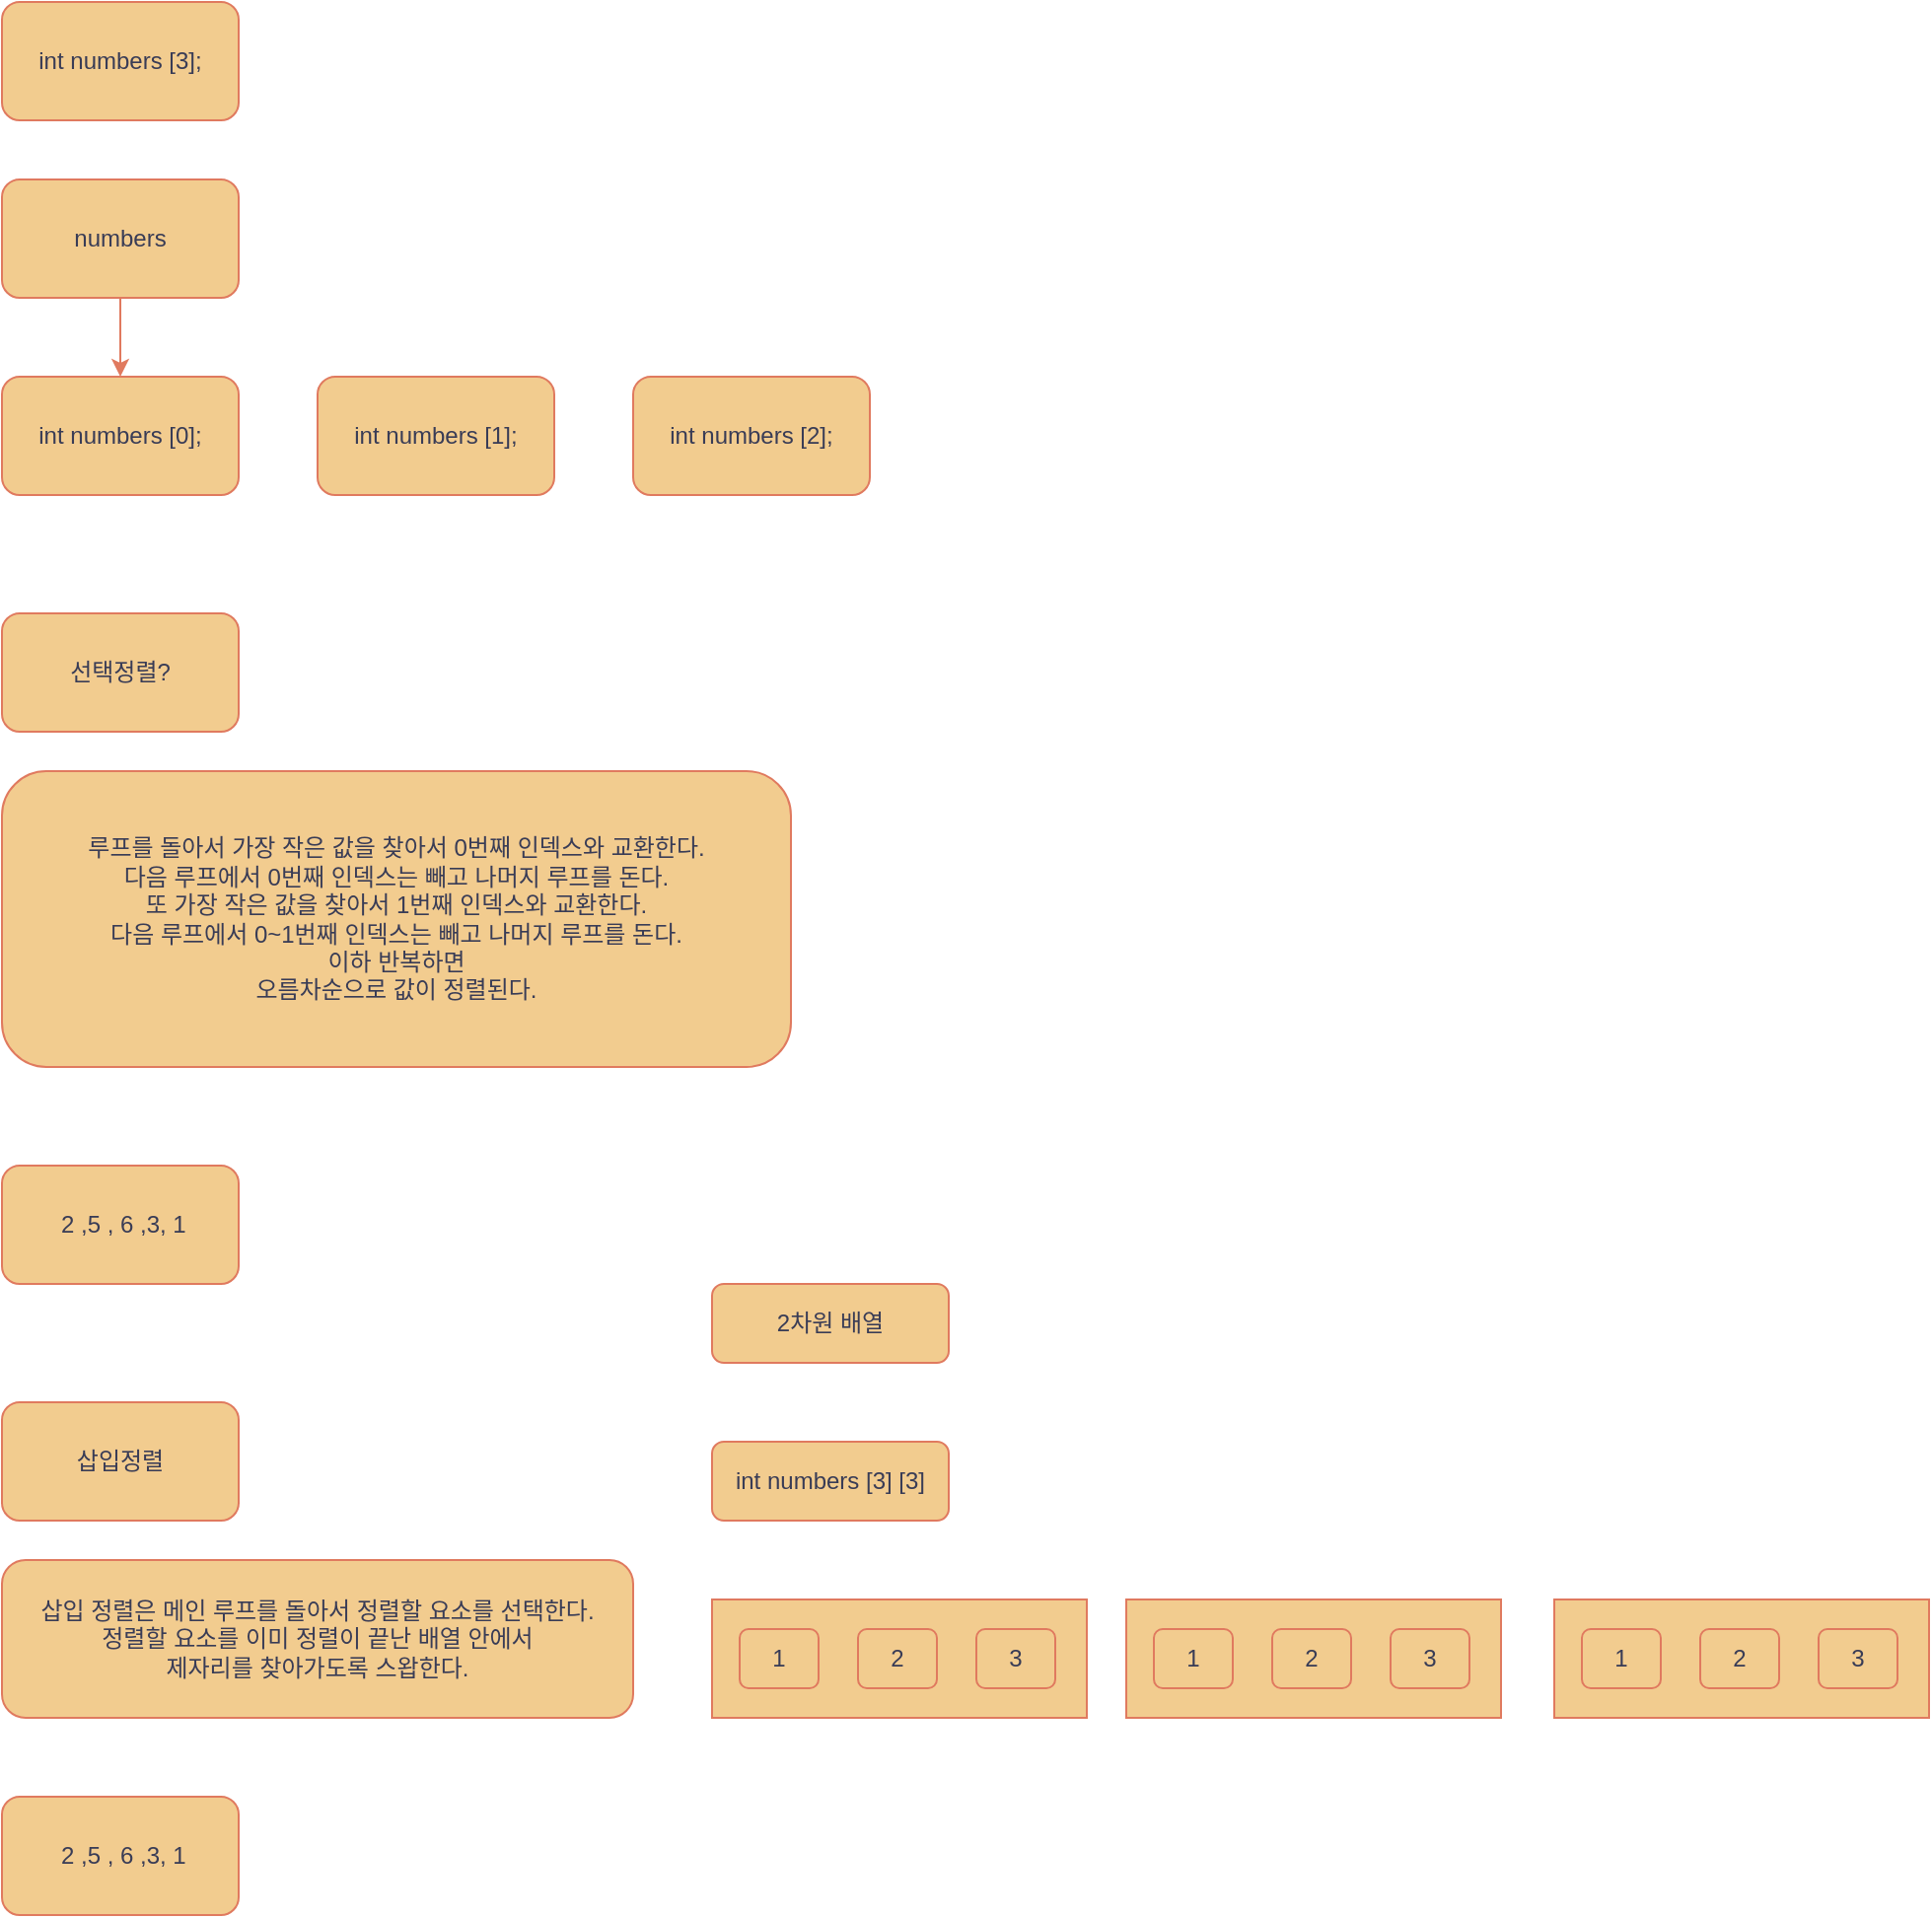 <mxfile version="21.2.8" type="device">
  <diagram name="페이지-1" id="eF9I_A2l840-qIare7JL">
    <mxGraphModel dx="1147" dy="675" grid="1" gridSize="10" guides="1" tooltips="1" connect="1" arrows="1" fold="1" page="1" pageScale="1" pageWidth="827" pageHeight="1169" math="0" shadow="0">
      <root>
        <mxCell id="0" />
        <mxCell id="1" parent="0" />
        <mxCell id="8HiVLzLvZXMp7pnqKMNH-1" value="int numbers [3];" style="rounded=1;whiteSpace=wrap;html=1;labelBackgroundColor=none;fillColor=#F2CC8F;strokeColor=#E07A5F;fontColor=#393C56;" vertex="1" parent="1">
          <mxGeometry x="40" y="50" width="120" height="60" as="geometry" />
        </mxCell>
        <mxCell id="8HiVLzLvZXMp7pnqKMNH-2" value="int numbers [0];" style="rounded=1;whiteSpace=wrap;html=1;labelBackgroundColor=none;fillColor=#F2CC8F;strokeColor=#E07A5F;fontColor=#393C56;" vertex="1" parent="1">
          <mxGeometry x="40" y="240" width="120" height="60" as="geometry" />
        </mxCell>
        <mxCell id="8HiVLzLvZXMp7pnqKMNH-3" value="int numbers [1];" style="rounded=1;whiteSpace=wrap;html=1;labelBackgroundColor=none;fillColor=#F2CC8F;strokeColor=#E07A5F;fontColor=#393C56;" vertex="1" parent="1">
          <mxGeometry x="200" y="240" width="120" height="60" as="geometry" />
        </mxCell>
        <mxCell id="8HiVLzLvZXMp7pnqKMNH-4" value="int numbers [2];" style="rounded=1;whiteSpace=wrap;html=1;labelBackgroundColor=none;fillColor=#F2CC8F;strokeColor=#E07A5F;fontColor=#393C56;" vertex="1" parent="1">
          <mxGeometry x="360" y="240" width="120" height="60" as="geometry" />
        </mxCell>
        <mxCell id="8HiVLzLvZXMp7pnqKMNH-6" style="edgeStyle=orthogonalEdgeStyle;rounded=0;orthogonalLoop=1;jettySize=auto;html=1;entryX=0.5;entryY=0;entryDx=0;entryDy=0;strokeColor=#E07A5F;fontColor=#393C56;fillColor=#F2CC8F;" edge="1" parent="1" source="8HiVLzLvZXMp7pnqKMNH-5" target="8HiVLzLvZXMp7pnqKMNH-2">
          <mxGeometry relative="1" as="geometry" />
        </mxCell>
        <mxCell id="8HiVLzLvZXMp7pnqKMNH-5" value="numbers" style="rounded=1;whiteSpace=wrap;html=1;labelBackgroundColor=none;fillColor=#F2CC8F;strokeColor=#E07A5F;fontColor=#393C56;" vertex="1" parent="1">
          <mxGeometry x="40" y="140" width="120" height="60" as="geometry" />
        </mxCell>
        <mxCell id="8HiVLzLvZXMp7pnqKMNH-7" value="선택정렬?" style="rounded=1;whiteSpace=wrap;html=1;labelBackgroundColor=none;fillColor=#F2CC8F;strokeColor=#E07A5F;fontColor=#393C56;" vertex="1" parent="1">
          <mxGeometry x="40" y="360" width="120" height="60" as="geometry" />
        </mxCell>
        <mxCell id="8HiVLzLvZXMp7pnqKMNH-8" value="루프를 돌아서 가장 작은 값을 찾아서 0번째 인덱스와 교환한다.&lt;br&gt;다음 루프에서 0번째 인덱스는 빼고 나머지 루프를 돈다.&lt;br&gt;또 가장 작은 값을 찾아서 1번째 인덱스와 교환한다.&lt;br&gt;다음 루프에서 0~1번째 인덱스는 빼고 나머지 루프를 돈다.&lt;br&gt;이하 반복하면&lt;br&gt;오름차순으로 값이 정렬된다." style="rounded=1;whiteSpace=wrap;html=1;labelBackgroundColor=none;fillColor=#F2CC8F;strokeColor=#E07A5F;fontColor=#393C56;" vertex="1" parent="1">
          <mxGeometry x="40" y="440" width="400" height="150" as="geometry" />
        </mxCell>
        <mxCell id="8HiVLzLvZXMp7pnqKMNH-10" value="&amp;nbsp;2 ,5 , 6 ,3, 1" style="rounded=1;whiteSpace=wrap;html=1;labelBackgroundColor=none;fillColor=#F2CC8F;strokeColor=#E07A5F;fontColor=#393C56;" vertex="1" parent="1">
          <mxGeometry x="40" y="640" width="120" height="60" as="geometry" />
        </mxCell>
        <mxCell id="8HiVLzLvZXMp7pnqKMNH-11" value="삽입 정렬은 메인 루프를 돌아서 정렬할 요소를 선택한다.&lt;br&gt;정렬할 요소를 이미 정렬이 끝난 배열 안에서&lt;br&gt;제자리를 찾아가도록 스왑한다." style="rounded=1;whiteSpace=wrap;html=1;labelBackgroundColor=none;fillColor=#F2CC8F;strokeColor=#E07A5F;fontColor=#393C56;" vertex="1" parent="1">
          <mxGeometry x="40" y="840" width="320" height="80" as="geometry" />
        </mxCell>
        <mxCell id="8HiVLzLvZXMp7pnqKMNH-12" value="삽입정렬" style="rounded=1;whiteSpace=wrap;html=1;labelBackgroundColor=none;fillColor=#F2CC8F;strokeColor=#E07A5F;fontColor=#393C56;" vertex="1" parent="1">
          <mxGeometry x="40" y="760" width="120" height="60" as="geometry" />
        </mxCell>
        <mxCell id="8HiVLzLvZXMp7pnqKMNH-13" value="&amp;nbsp;2 ,5 , 6 ,3, 1" style="rounded=1;whiteSpace=wrap;html=1;labelBackgroundColor=none;fillColor=#F2CC8F;strokeColor=#E07A5F;fontColor=#393C56;" vertex="1" parent="1">
          <mxGeometry x="40" y="960" width="120" height="60" as="geometry" />
        </mxCell>
        <mxCell id="8HiVLzLvZXMp7pnqKMNH-14" value="2차원 배열" style="rounded=1;whiteSpace=wrap;html=1;labelBackgroundColor=none;fillColor=#F2CC8F;strokeColor=#E07A5F;fontColor=#393C56;" vertex="1" parent="1">
          <mxGeometry x="400" y="700" width="120" height="40" as="geometry" />
        </mxCell>
        <mxCell id="8HiVLzLvZXMp7pnqKMNH-19" value="" style="group" vertex="1" connectable="0" parent="1">
          <mxGeometry x="400" y="860" width="190" height="60" as="geometry" />
        </mxCell>
        <mxCell id="8HiVLzLvZXMp7pnqKMNH-18" value="" style="rounded=0;whiteSpace=wrap;html=1;strokeColor=#E07A5F;fontColor=#393C56;fillColor=#F2CC8F;" vertex="1" parent="8HiVLzLvZXMp7pnqKMNH-19">
          <mxGeometry width="190" height="60" as="geometry" />
        </mxCell>
        <mxCell id="8HiVLzLvZXMp7pnqKMNH-15" value="1" style="rounded=1;whiteSpace=wrap;html=1;labelBackgroundColor=none;fillColor=#F2CC8F;strokeColor=#E07A5F;fontColor=#393C56;" vertex="1" parent="8HiVLzLvZXMp7pnqKMNH-19">
          <mxGeometry x="14" y="15" width="40" height="30" as="geometry" />
        </mxCell>
        <mxCell id="8HiVLzLvZXMp7pnqKMNH-16" value="2" style="rounded=1;whiteSpace=wrap;html=1;labelBackgroundColor=none;fillColor=#F2CC8F;strokeColor=#E07A5F;fontColor=#393C56;" vertex="1" parent="8HiVLzLvZXMp7pnqKMNH-19">
          <mxGeometry x="74" y="15" width="40" height="30" as="geometry" />
        </mxCell>
        <mxCell id="8HiVLzLvZXMp7pnqKMNH-17" value="3" style="rounded=1;whiteSpace=wrap;html=1;labelBackgroundColor=none;fillColor=#F2CC8F;strokeColor=#E07A5F;fontColor=#393C56;" vertex="1" parent="8HiVLzLvZXMp7pnqKMNH-19">
          <mxGeometry x="134" y="15" width="40" height="30" as="geometry" />
        </mxCell>
        <mxCell id="8HiVLzLvZXMp7pnqKMNH-20" value="" style="group" vertex="1" connectable="0" parent="1">
          <mxGeometry x="827" y="860" width="190" height="60" as="geometry" />
        </mxCell>
        <mxCell id="8HiVLzLvZXMp7pnqKMNH-21" value="" style="rounded=0;whiteSpace=wrap;html=1;strokeColor=#E07A5F;fontColor=#393C56;fillColor=#F2CC8F;" vertex="1" parent="8HiVLzLvZXMp7pnqKMNH-20">
          <mxGeometry width="190" height="60" as="geometry" />
        </mxCell>
        <mxCell id="8HiVLzLvZXMp7pnqKMNH-22" value="1" style="rounded=1;whiteSpace=wrap;html=1;labelBackgroundColor=none;fillColor=#F2CC8F;strokeColor=#E07A5F;fontColor=#393C56;" vertex="1" parent="8HiVLzLvZXMp7pnqKMNH-20">
          <mxGeometry x="14" y="15" width="40" height="30" as="geometry" />
        </mxCell>
        <mxCell id="8HiVLzLvZXMp7pnqKMNH-23" value="2" style="rounded=1;whiteSpace=wrap;html=1;labelBackgroundColor=none;fillColor=#F2CC8F;strokeColor=#E07A5F;fontColor=#393C56;" vertex="1" parent="8HiVLzLvZXMp7pnqKMNH-20">
          <mxGeometry x="74" y="15" width="40" height="30" as="geometry" />
        </mxCell>
        <mxCell id="8HiVLzLvZXMp7pnqKMNH-24" value="3" style="rounded=1;whiteSpace=wrap;html=1;labelBackgroundColor=none;fillColor=#F2CC8F;strokeColor=#E07A5F;fontColor=#393C56;" vertex="1" parent="8HiVLzLvZXMp7pnqKMNH-20">
          <mxGeometry x="134" y="15" width="40" height="30" as="geometry" />
        </mxCell>
        <mxCell id="8HiVLzLvZXMp7pnqKMNH-25" value="" style="group" vertex="1" connectable="0" parent="1">
          <mxGeometry x="610" y="860" width="190" height="60" as="geometry" />
        </mxCell>
        <mxCell id="8HiVLzLvZXMp7pnqKMNH-26" value="" style="rounded=0;whiteSpace=wrap;html=1;strokeColor=#E07A5F;fontColor=#393C56;fillColor=#F2CC8F;" vertex="1" parent="8HiVLzLvZXMp7pnqKMNH-25">
          <mxGeometry width="190" height="60" as="geometry" />
        </mxCell>
        <mxCell id="8HiVLzLvZXMp7pnqKMNH-27" value="1" style="rounded=1;whiteSpace=wrap;html=1;labelBackgroundColor=none;fillColor=#F2CC8F;strokeColor=#E07A5F;fontColor=#393C56;" vertex="1" parent="8HiVLzLvZXMp7pnqKMNH-25">
          <mxGeometry x="14" y="15" width="40" height="30" as="geometry" />
        </mxCell>
        <mxCell id="8HiVLzLvZXMp7pnqKMNH-28" value="2" style="rounded=1;whiteSpace=wrap;html=1;labelBackgroundColor=none;fillColor=#F2CC8F;strokeColor=#E07A5F;fontColor=#393C56;" vertex="1" parent="8HiVLzLvZXMp7pnqKMNH-25">
          <mxGeometry x="74" y="15" width="40" height="30" as="geometry" />
        </mxCell>
        <mxCell id="8HiVLzLvZXMp7pnqKMNH-29" value="3" style="rounded=1;whiteSpace=wrap;html=1;labelBackgroundColor=none;fillColor=#F2CC8F;strokeColor=#E07A5F;fontColor=#393C56;" vertex="1" parent="8HiVLzLvZXMp7pnqKMNH-25">
          <mxGeometry x="134" y="15" width="40" height="30" as="geometry" />
        </mxCell>
        <mxCell id="8HiVLzLvZXMp7pnqKMNH-31" value="int numbers [3] [3]" style="rounded=1;whiteSpace=wrap;html=1;labelBackgroundColor=none;fillColor=#F2CC8F;strokeColor=#E07A5F;fontColor=#393C56;" vertex="1" parent="1">
          <mxGeometry x="400" y="780" width="120" height="40" as="geometry" />
        </mxCell>
      </root>
    </mxGraphModel>
  </diagram>
</mxfile>

